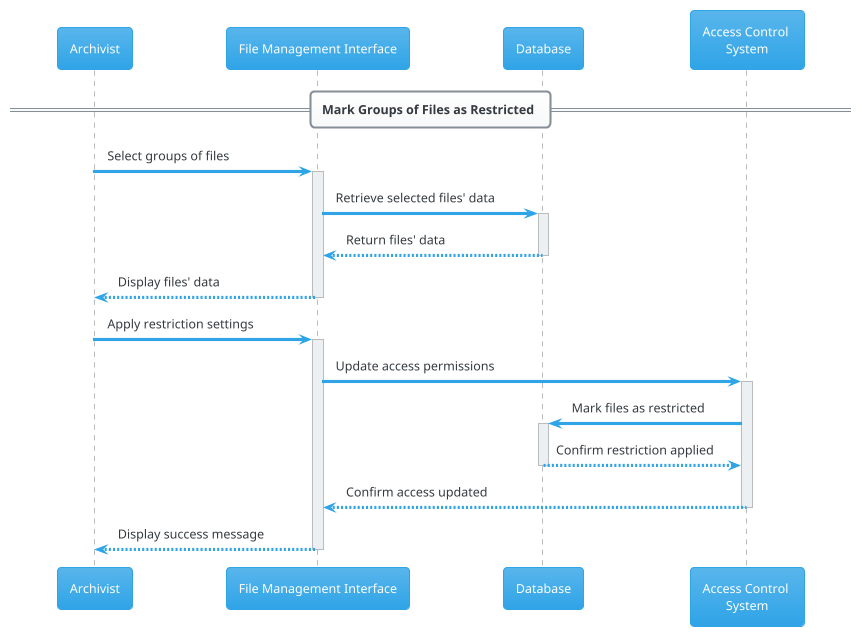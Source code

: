 @startuml
!theme cerulean

participant Archivist as Arch
participant "File Management Interface" as FMI
participant "Database" as DB
participant "Access Control \nSystem" as ACS

== Mark Groups of Files as Restricted ==

Arch -> FMI : Select groups of files
activate FMI
FMI -> DB : Retrieve selected files' data
activate DB
DB --> FMI : Return files' data
deactivate DB

FMI --> Arch : Display files' data
deactivate FMI
Arch -> FMI : Apply restriction settings
activate FMI

FMI -> ACS : Update access permissions
activate ACS
ACS -> DB : Mark files as restricted
activate DB
DB --> ACS : Confirm restriction applied
deactivate DB

ACS --> FMI : Confirm access updated
deactivate ACS

FMI --> Arch : Display success message
deactivate FMI

@enduml